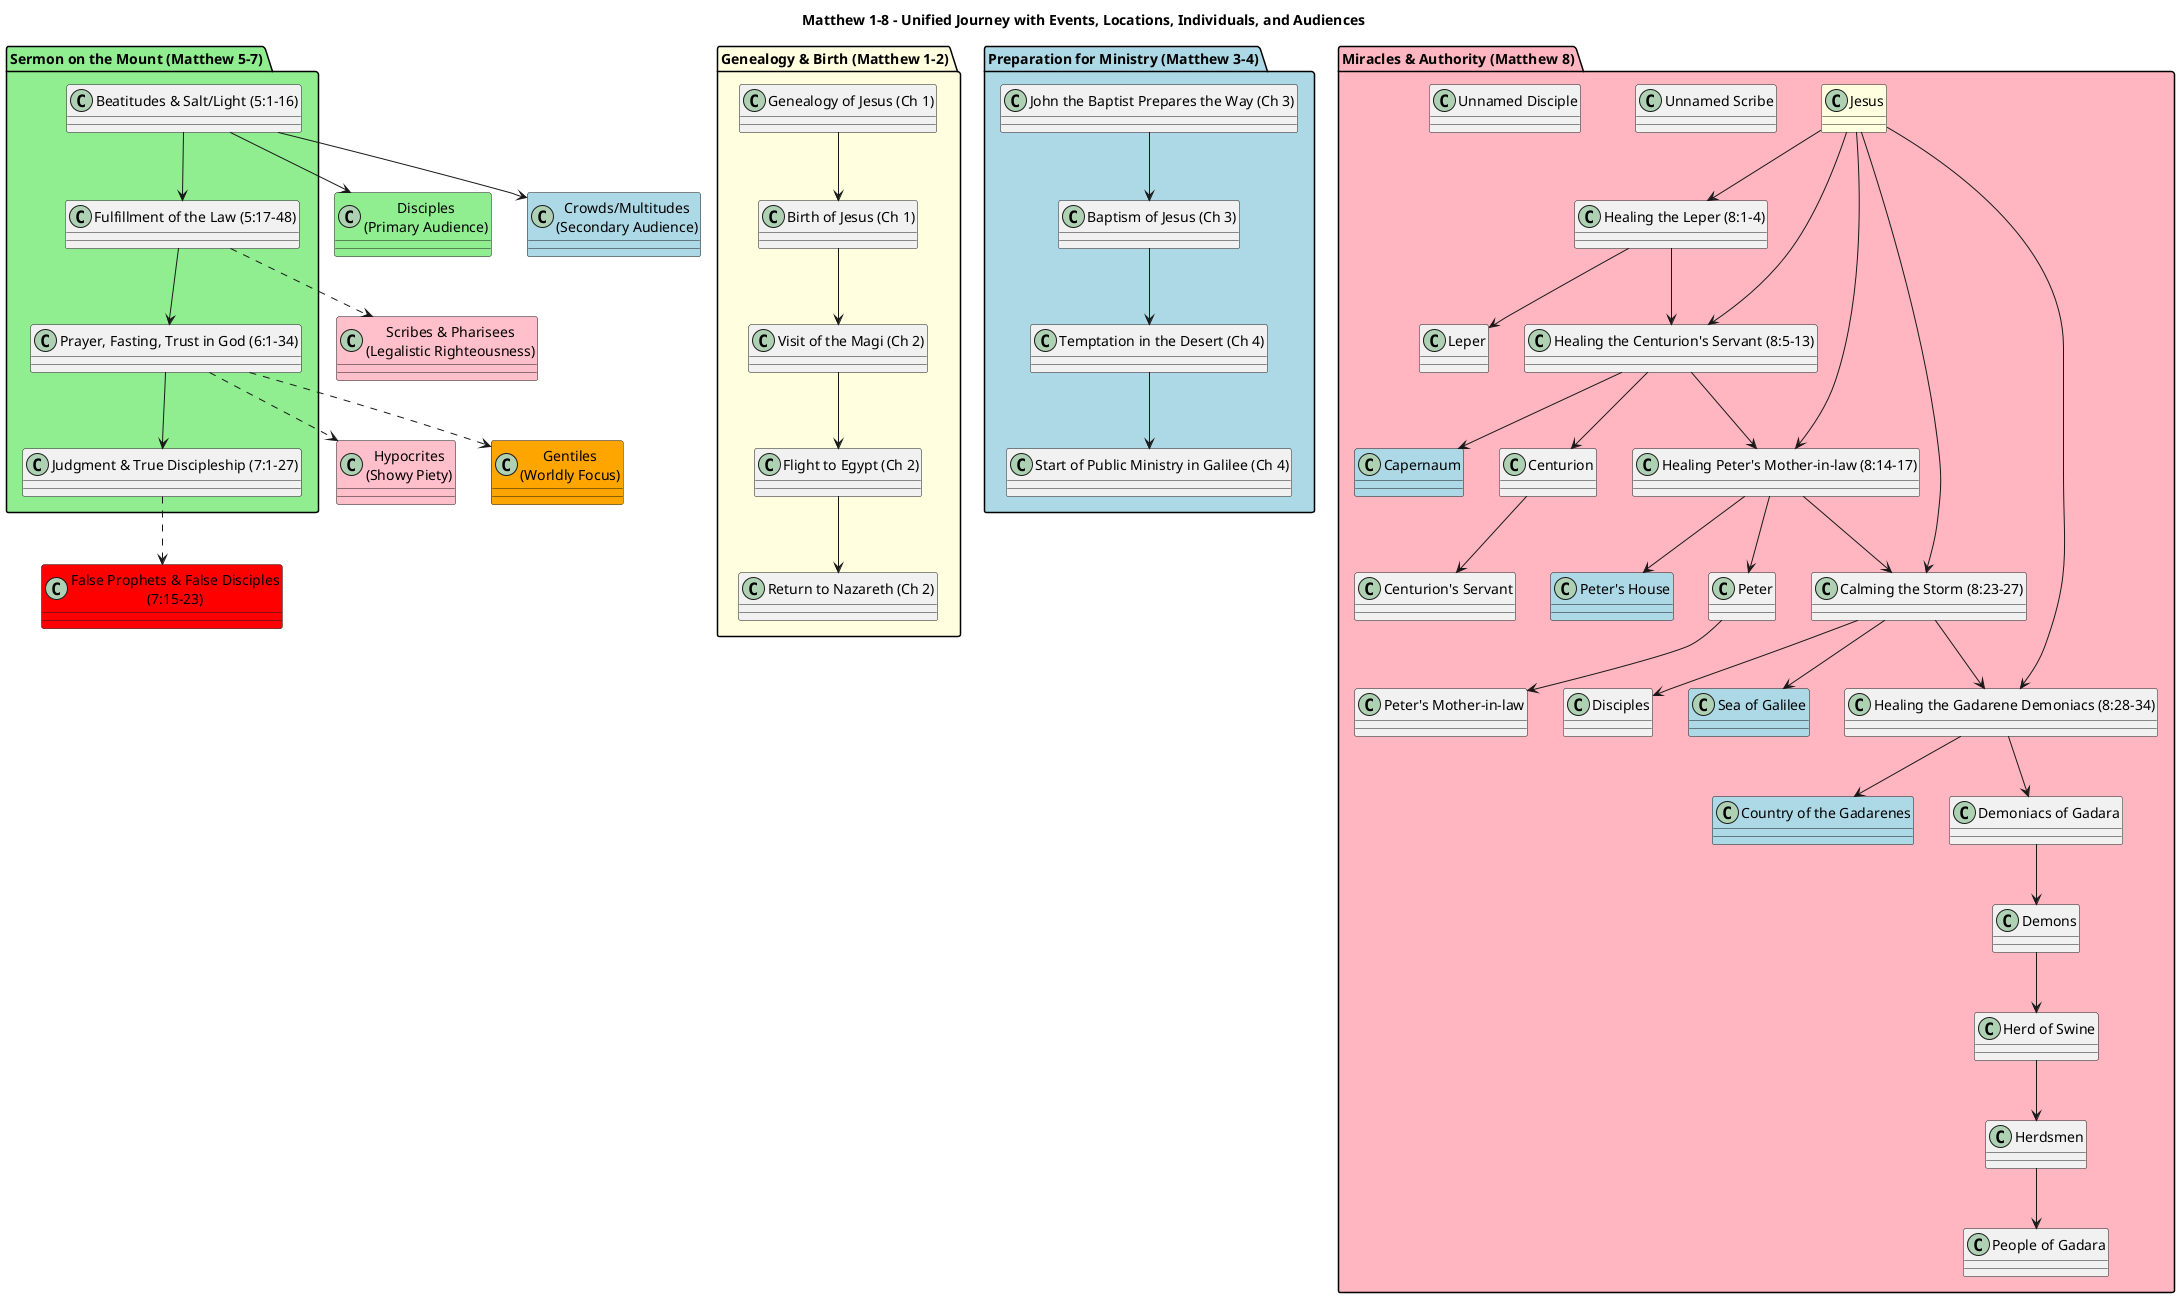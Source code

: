 @startuml
title Matthew 1–8 – Unified Journey with Events, Locations, Individuals, and Audiences

' ========================================
' Section 1: Genealogy & Birth (Ch 1–2)
' ========================================
package "Genealogy & Birth (Matthew 1–2)" #lightyellow {
  class "Genealogy of Jesus (Ch 1)"
  class "Birth of Jesus (Ch 1)"
  class "Visit of the Magi (Ch 2)"
  class "Flight to Egypt (Ch 2)"
  class "Return to Nazareth (Ch 2)"

  "Genealogy of Jesus (Ch 1)" --> "Birth of Jesus (Ch 1)" 
  "Birth of Jesus (Ch 1)" --> "Visit of the Magi (Ch 2)"
  "Visit of the Magi (Ch 2)" --> "Flight to Egypt (Ch 2)"
  "Flight to Egypt (Ch 2)" --> "Return to Nazareth (Ch 2)"
}

' ========================================
' Section 2: Preparation for Ministry (Ch 3–4)
' ========================================
package "Preparation for Ministry (Matthew 3–4)" #lightblue {
  class "John the Baptist Prepares the Way (Ch 3)"
  class "Baptism of Jesus (Ch 3)"
  class "Temptation in the Desert (Ch 4)"
  class "Start of Public Ministry in Galilee (Ch 4)"

  "John the Baptist Prepares the Way (Ch 3)" --> "Baptism of Jesus (Ch 3)"
  "Baptism of Jesus (Ch 3)" --> "Temptation in the Desert (Ch 4)"
  "Temptation in the Desert (Ch 4)" --> "Start of Public Ministry in Galilee (Ch 4)"
}

' ========================================
' Section 3: Sermon on the Mount (Ch 5–7)
' ========================================
package "Sermon on the Mount (Matthew 5–7)" #lightgreen {
  class "Beatitudes & Salt/Light (5:1–16)"
  class "Fulfillment of the Law (5:17–48)"
  class "Prayer, Fasting, Trust in God (6:1–34)"
  class "Judgment & True Discipleship (7:1–27)"

  "Beatitudes & Salt/Light (5:1–16)" --> "Fulfillment of the Law (5:17–48)"
  "Fulfillment of the Law (5:17–48)" --> "Prayer, Fasting, Trust in God (6:1–34)"
  "Prayer, Fasting, Trust in God (6:1–34)" --> "Judgment & True Discipleship (7:1–27)"
}

' Audiences for Sermon
class "Disciples\n(Primary Audience)" as Disciples5_7 #lightgreen
class "Crowds/Multitudes\n(Secondary Audience)" as Crowds5_7 #lightblue
class "Scribes & Pharisees\n(Legalistic Righteousness)" as Pharisees #pink
class "Hypocrites\n(Showy Piety)" as Hypocrites #pink
class "Gentiles\n(Worldly Focus)" as Gentiles #orange
class "False Prophets & False Disciples\n(7:15–23)" as FalseProphets #red

"Beatitudes & Salt/Light (5:1–16)" --> Disciples5_7
"Beatitudes & Salt/Light (5:1–16)" --> Crowds5_7
"Fulfillment of the Law (5:17–48)" ..> Pharisees
"Prayer, Fasting, Trust in God (6:1–34)" ..> Hypocrites
"Prayer, Fasting, Trust in God (6:1–34)" ..> Gentiles
"Judgment & True Discipleship (7:1–27)" ..> FalseProphets

' ========================================
' Section 4: Miracles & Authority – Matthew 8
' ========================================
package "Miracles & Authority (Matthew 8)" #lightpink {
  
  ' Locations
  class "Capernaum" as Capernaum #lightblue
  class "Sea of Galilee" as Sea #lightblue
  class "Country of the Gadarenes" as Gadara #lightblue
  class "Peter's House" as PetersHouse #lightblue

  ' Events
  class "Healing the Leper (8:1–4)" as LeperEvent
  class "Healing the Centurion's Servant (8:5–13)" as CenturionEvent
  class "Healing Peter's Mother-in-law (8:14–17)" as MotherEvent
  class "Calming the Storm (8:23–27)" as StormEvent
  class "Healing the Gadarene Demoniacs (8:28–34)" as DemoniacEvent

  ' Event sequence
  LeperEvent --> CenturionEvent
  CenturionEvent --> MotherEvent
  MotherEvent --> StormEvent 
  StormEvent --> DemoniacEvent

  ' Location Associations
  CenturionEvent --> Capernaum
  MotherEvent --> PetersHouse
  StormEvent --> Sea
  DemoniacEvent --> Gadara

  ' Individuals
  class "Jesus" as Jesus #lightyellow
  class "Leper" as Leper
  class "Centurion" as Centurion
  class "Centurion's Servant" as Servant
  class "Peter" as Peter
  class "Peter's Mother-in-law" as MotherInLaw
  class "Unnamed Scribe" as Scribe
  class "Unnamed Disciple" as Disciple
  class "Disciples" as Disciples
  class "Demoniacs of Gadara" as Demoniacs
  class "Demons" as Demons
  class "Herd of Swine" as Swine
  class "Herdsmen" as Herdsmen
  class "People of Gadara" as CityPeople

  ' Relationships
  Jesus --> LeperEvent
  LeperEvent --> Leper

  Jesus --> CenturionEvent
  CenturionEvent --> Centurion
  Centurion --> Servant

  Jesus --> MotherEvent
  MotherEvent --> Peter
  Peter --> MotherInLaw

  Jesus --> StormEvent
  StormEvent --> Disciples

  Jesus --> DemoniacEvent
  DemoniacEvent --> Demoniacs
  Demoniacs --> Demons
  Demons --> Swine
  Swine --> Herdsmen
  Herdsmen --> CityPeople
}

@enduml



@startuml
title Matthew 1–8 – Unified Journey with Locations

' ========================================
' Section 1: Genealogy & Birth
' ========================================
package "Genealogy & Birth (Matthew 1–2)" #lightyellow {
  class "Genealogy of Jesus (Ch 1)"
  class "Birth of Jesus (Ch 1)"
  class "Visit of the Magi (Ch 2)"
  class "Flight to Egypt (Ch 2)"
  class "Return to Nazareth (Ch 2)"

  "Genealogy of Jesus (Ch 1)" --> "Birth of Jesus (Ch 1)" 
  "Birth of Jesus (Ch 1)" --> "Visit of the Magi (Ch 2)" 
  "Visit of the Magi (Ch 2)" --> "Flight to Egypt (Ch 2)"
  "Flight to Egypt (Ch 2)" --> "Return to Nazareth (Ch 2)"
}

' ========================================
' Section 2: Preparation for Ministry
' ========================================
package "Preparation for Ministry (Matthew 3–4)" #lightblue {
  class "John the Baptist Prepares the Way (Ch 3)"
  class "Baptism of Jesus (Ch 3)"
  class "Temptation in the Desert (Ch 4)"
  class "Start of Public Ministry in Galilee (Ch 4)"

  "John the Baptist Prepares the Way (Ch 3)" --> "Baptism of Jesus (Ch 3)"
  "Baptism of Jesus (Ch 3)" --> "Temptation in the Desert (Ch 4)" 
  "Temptation in the Desert (Ch 4)" --> "Start of Public Ministry in Galilee (Ch 4)"
}

' ========================================
' Section 3: Teachings – Sermon on the Mount
' ========================================
package "Teachings: Sermon on the Mount (Matthew 5–7)" #lightgreen {
  class "Beatitudes & Teaching on the Law (Ch 5)"
  class "Prayer, Fasting, Trust in God (Ch 6)"
  class "Judgment & True Discipleship (Ch 7)"
}

' ========================================
' Section 4: Miracles & Authority – Matthew 8 with Locations
' ========================================
package "Miracles & Authority (Matthew 8)" #lightpink {
  
  ' Locations
  class "Capernaum" as Capernaum #lightblue
  class "Sea of Galilee" as Sea #lightblue
  class "Country of the Gadarenes" as Gadara #lightblue
  class "Peter's House" as PetersHouse #lightblue

  ' Events
  class "Healing the Leper (8:1–4)" as LeperEvent
  class "Healing the Centurion's Servant (8:5–13)" as CenturionEvent
  class "Healing Peter's Mother-in-law (8:14–17)" as MotherEvent
  class "Calming the Storm (8:23–27)" as StormEvent
  class "Healing the Gadarene Demoniacs (8:28–34)" as DemoniacEvent

  ' Event sequence
  LeperEvent --> CenturionEvent
  CenturionEvent --> MotherEvent
  MotherEvent --> StormEvent
  StormEvent --> DemoniacEvent

  ' Location Associations
  CenturionEvent --> Capernaum
  MotherEvent --> PetersHouse
  StormEvent --> Sea
  DemoniacEvent --> Gadara

  ' Individuals
  class "Jesus" as Jesus #lightyellow
  class "Leper" as Leper
  class "Centurion" as Centurion
  class "Centurion's Servant" as Servant
  class "Peter" as Peter
  class "Peter's Mother-in-law" as MotherInLaw
  class "Unnamed Scribe" as Scribe
  class "Unnamed Disciple" as Disciple
  class "Disciples" as Disciples
  class "Demoniacs of Gadara" as Demoniacs
  class "Demons" as Demons
  class "Herd of Swine" as Swine
  class "Herdsmen" as Herdsmen
  class "People of Gadara" as CityPeople

  ' Relationships
  Jesus --> LeperEvent
  LeperEvent --> Leper

  Jesus --> CenturionEvent
  CenturionEvent --> Centurion
  Centurion --> Servant

  Jesus --> MotherEvent
  MotherEvent --> Peter
  Peter --> MotherInLaw

  Jesus --> StormEvent
  StormEvent --> Disciples

  Jesus --> DemoniacEvent
  DemoniacEvent --> Demoniacs
  Demoniacs --> Demons
  Demons --> Swine
  Swine --> Herdsmen
  Herdsmen --> CityPeople
}

@enduml





@startuml
title Matthew 1–8 – Genealogy, Early Ministry, and Key Individuals

' ---------------------------
' Section 1: Genealogy & Birth
' ---------------------------
package "Genealogy & Birth (Matthew 1–2)" #lightyellow {
  class "Genealogy of Jesus (Ch 1)"
  class "Birth of Jesus (Ch 1)"
  class "Visit of the Magi (Ch 2)"
  class "Flight to Egypt (Ch 2)"
  class "Return to Nazareth (Ch 2)"

  "Genealogy of Jesus (Ch 1)" --> "Birth of Jesus (Ch 1)" 
  "Birth of Jesus (Ch 1)" --> "Visit of the Magi (Ch 2)" 
  "Visit of the Magi (Ch 2)" --> "Flight to Egypt (Ch 2)" 
  "Flight to Egypt (Ch 2)" --> "Return to Nazareth (Ch 2)"
}

' ---------------------------
' Section 2: Preparation for Ministry
' ---------------------------
package "Preparation for Ministry (Matthew 3–4)" #lightblue {
  class "John the Baptist Prepares the Way (Ch 3)"
  class "Baptism of Jesus (Ch 3)"
  class "Temptation in the Desert (Ch 4)"
  class "Start of Public Ministry in Galilee (Ch 4)"

  "John the Baptist Prepares the Way (Ch 3)" --> "Baptism of Jesus (Ch 3)"
  "Baptism of Jesus (Ch 3)" --> "Temptation in the Desert (Ch 4)"
  "Temptation in the Desert (Ch 4)" --> "Start of Public Ministry in Galilee (Ch 4)"
}

' ---------------------------
' Section 3: Teachings – Sermon on the Mount
' ---------------------------
package "Teachings: Sermon on the Mount (Matthew 5–7)" #lightgreen {
  class "Beatitudes & Teaching on the Law (Ch 5)"
  class "Prayer, Fasting, Trust in God (Ch 6)"
  class "Judgment & True Discipleship (Ch 7)"
}

' ---------------------------
' Section 4: Miracles & Authority – Matthew 8
' ---------------------------
package "Miracles & Authority (Matthew 8)" #lightpink {
  class "Healing the Leper (8:1–4)"
  class "Healing the Centurion's Servant (8:5–13)"
  class "Healing Peter's Mother-in-law (8:14–17)"
  class "Calming the Storm (8:23–27)"
  class "Healing the Gadarene Demoniacs (8:28–34)"
}

"Healing the Leper (8:1–4)" --> "Healing the Centurion's Servant (8:5–13)" 
"Healing the Centurion's Servant (8:5–13)" --> "Healing Peter's Mother-in-law (8:14–17)" 
"Healing Peter's Mother-in-law (8:14–17)" --> "Calming the Storm (8:23–27)" 
"Calming the Storm (8:23–27)" --> "Healing the Gadarene Demoniacs (8:28–34)"

' ---------------------------
' Section 5: Key Individuals in Chapter 8
' ---------------------------
package "Key Individuals & Relationships (Matthew 8)" #white {
  class "Jesus" as Jesus #lightyellow
  class "Leper" as Leper
  class "Centurion" as Centurion
  class "Centurion's Servant" as Servant
  class "Peter" as Peter
  class "Peter's Mother-in-law" as MotherInLaw
  class "Unnamed Scribe" as Scribe
  class "Unnamed Disciple" as Disciple
  class "Disciples" as Disciples
  class "Demoniacs of Gadara" as Demoniacs
  class "Demons" as Demons
  class "Herd of Swine" as Swine
  class "Herdsmen" as Herdsmen
  class "People of Gadara" as CityPeople

  ' Relationships
  Jesus --> Leper : "Heals"
  Jesus --> Centurion : "Commends faith"
  Centurion --> Servant : "Cares for"
  Jesus --> Servant : "Heals at a distance"
  Jesus --> Peter : "Stays at house"
  Peter --> MotherInLaw : "Family"
  Jesus --> MotherInLaw : "Heals fever"
  Jesus --> Scribe : "Teaches cost of discipleship"
  Jesus --> Disciple : "Calls to follow"
  Jesus --> Disciples : "Leads & rebukes"
  Jesus --> Demoniacs : "Drives out demons"
  Demoniacs --> Demons : "Possessed by"
  Demons --> Swine : "Enter herd"
  Swine --> Herdsmen : "Cause loss"
  Herdsmen --> CityPeople : "Report miracle"
  CityPeople --> Jesus : "Beg Him to leave"
}

@enduml



@startuml
title Matthew 8 – Individuals and Relationships

' Central figure
class "Jesus" as Jesus #lightyellow

' Miracles and individuals
class "Leper\n(Healed by Jesus)" as Leper
class "Centurion\n(Roman officer, great faith)" as Centurion
class "Centurion's Servant\n(Paralyzed, healed)" as Servant
class "Peter (Simon)\nApostle, fisherman" as Peter
class "Peter's Mother-in-law\n(Healed from fever)" as MotherInLaw
class "Unnamed Scribe\n(Would-be follower)" as Scribe
class "Unnamed Disciple\n('Let me bury my father')" as Disciple
class "Demoniacs of Gadara\n(2 men, possessed)" as Demoniacs
class "Demons\n(Request to enter swine)" as Demons
class "Herd of Swine\n(Rushed into sea)" as Swine
class "Herdsmen\n(Eyewitnesses, report to city)" as Herdsmen
class "People of Gadara\n(Fear Jesus, ask Him to leave)" as CityPeople
class "Disciples\n(Follow Jesus, little faith in storm)" as Disciples

' Relationships
Jesus --> Leper : "Heals"
Jesus --> Centurion : "Commends faith"
Centurion --> Servant : "Cares for"
Jesus --> Servant : "Heals at a distance"
Jesus --> Peter : "Stays at house"
Peter --> MotherInLaw : "Family"
Jesus --> MotherInLaw : "Heals from fever"
Jesus --> Scribe : "Teaches cost of discipleship"
Jesus --> Disciple : "Calls to follow"
Jesus --> Disciples : "Leads & rebukes\n('Little faith')"
Jesus --> Demoniacs : "Drives out demons"
Demoniacs --> Demons : "Possessed by"
Demons --> Swine : "Enter herd"
Swine --> Herdsmen : "Cause loss"
Herdsmen --> CityPeople : "Report miracle"
CityPeople --> Jesus : "Beg Him to leave"

' Groupings for visual clarity
package "Healing Miracles" #lightgreen {
  class Leper
  class Centurion
  class Servant
  class MotherInLaw
}

package "Teaching & Discipleship" #lightblue {
  class Scribe
  class Disciple
  class Disciples
}

package "Exorcism & Nature Miracle" #lightpink {
  class Demoniacs
  class Demons
  class Swine
  class Herdsmen
  class CityPeople
}

@enduml




@startuml
title Jesus' Early Life and Ministry (Matthew 1–8)

package "Genealogy & Birth (Matthew 1–2)" #lightyellow {
  class "Genealogy of Jesus (Ch 1)"
  class "Birth of Jesus (Ch 1)"
  class "Visit of the Magi (Ch 2)"
  class "Flight to Egypt (Ch 2)"
  class "Return to Nazareth (Ch 2)"

  "Genealogy of Jesus (Ch 1)" --> "Birth of Jesus (Ch 1)" 
  "Birth of Jesus (Ch 1)" --> "Visit of the Magi (Ch 2)" 
  "Visit of the Magi (Ch 2)" --> "Flight to Egypt (Ch 2)" 
  "Flight to Egypt (Ch 2)" --> "Return to Nazareth (Ch 2)"
}

package "Preparation for Ministry (Matthew 3–4)" #lightblue {
  class "John the Baptist Prepares the Way (Ch 3)"
  class "Baptism of Jesus (Ch 3)"
  class "Temptation in the Desert (Ch 4)"
  class "Start of Public Ministry in Galilee (Ch 4)"

  "John the Baptist Prepares the Way (Ch 3)" --> "Baptism of Jesus (Ch 3)"  
  "Baptism of Jesus (Ch 3)" --> "Temptation in the Desert (Ch 4)"
  "Temptation in the Desert (Ch 4)" --> "Start of Public Ministry in Galilee (Ch 4)"
}

package "Teachings: Sermon on the Mount (Matthew 5–7)" #lightgreen {
  class "Beatitudes & Teaching on the Law (Ch 5)"
  class "Prayer, Fasting, Trust in God (Ch 6)"
  class "Judgment & True Discipleship (Ch 7)"
}

package "Miracles & Authority (Matthew 8)" #lightpink {
  class "Healing the Leper (8:1–4)"
  class "Healing the Centurion's Servant (8:5–13)"
  class "Healing Peter's Mother-in-law (8:14–17)"
  class "Calming the Storm (8:23–27)"
  class "Healing the Gadarene Demoniacs (8:28–34)"

  "Healing the Leper (8:1–4)" --> "Healing the Centurion's Servant (8:5–13)"
  "Healing the Centurion's Servant (8:5–13)" --> "Healing Peter's Mother-in-law (8:14–17)"
  "Healing Peter's Mother-in-law (8:14–17)" --> "Calming the Storm (8:23–27)" 
  "Calming the Storm (8:23–27)" --> "Healing the Gadarene Demoniacs (8:28–34)"
}

@enduml
